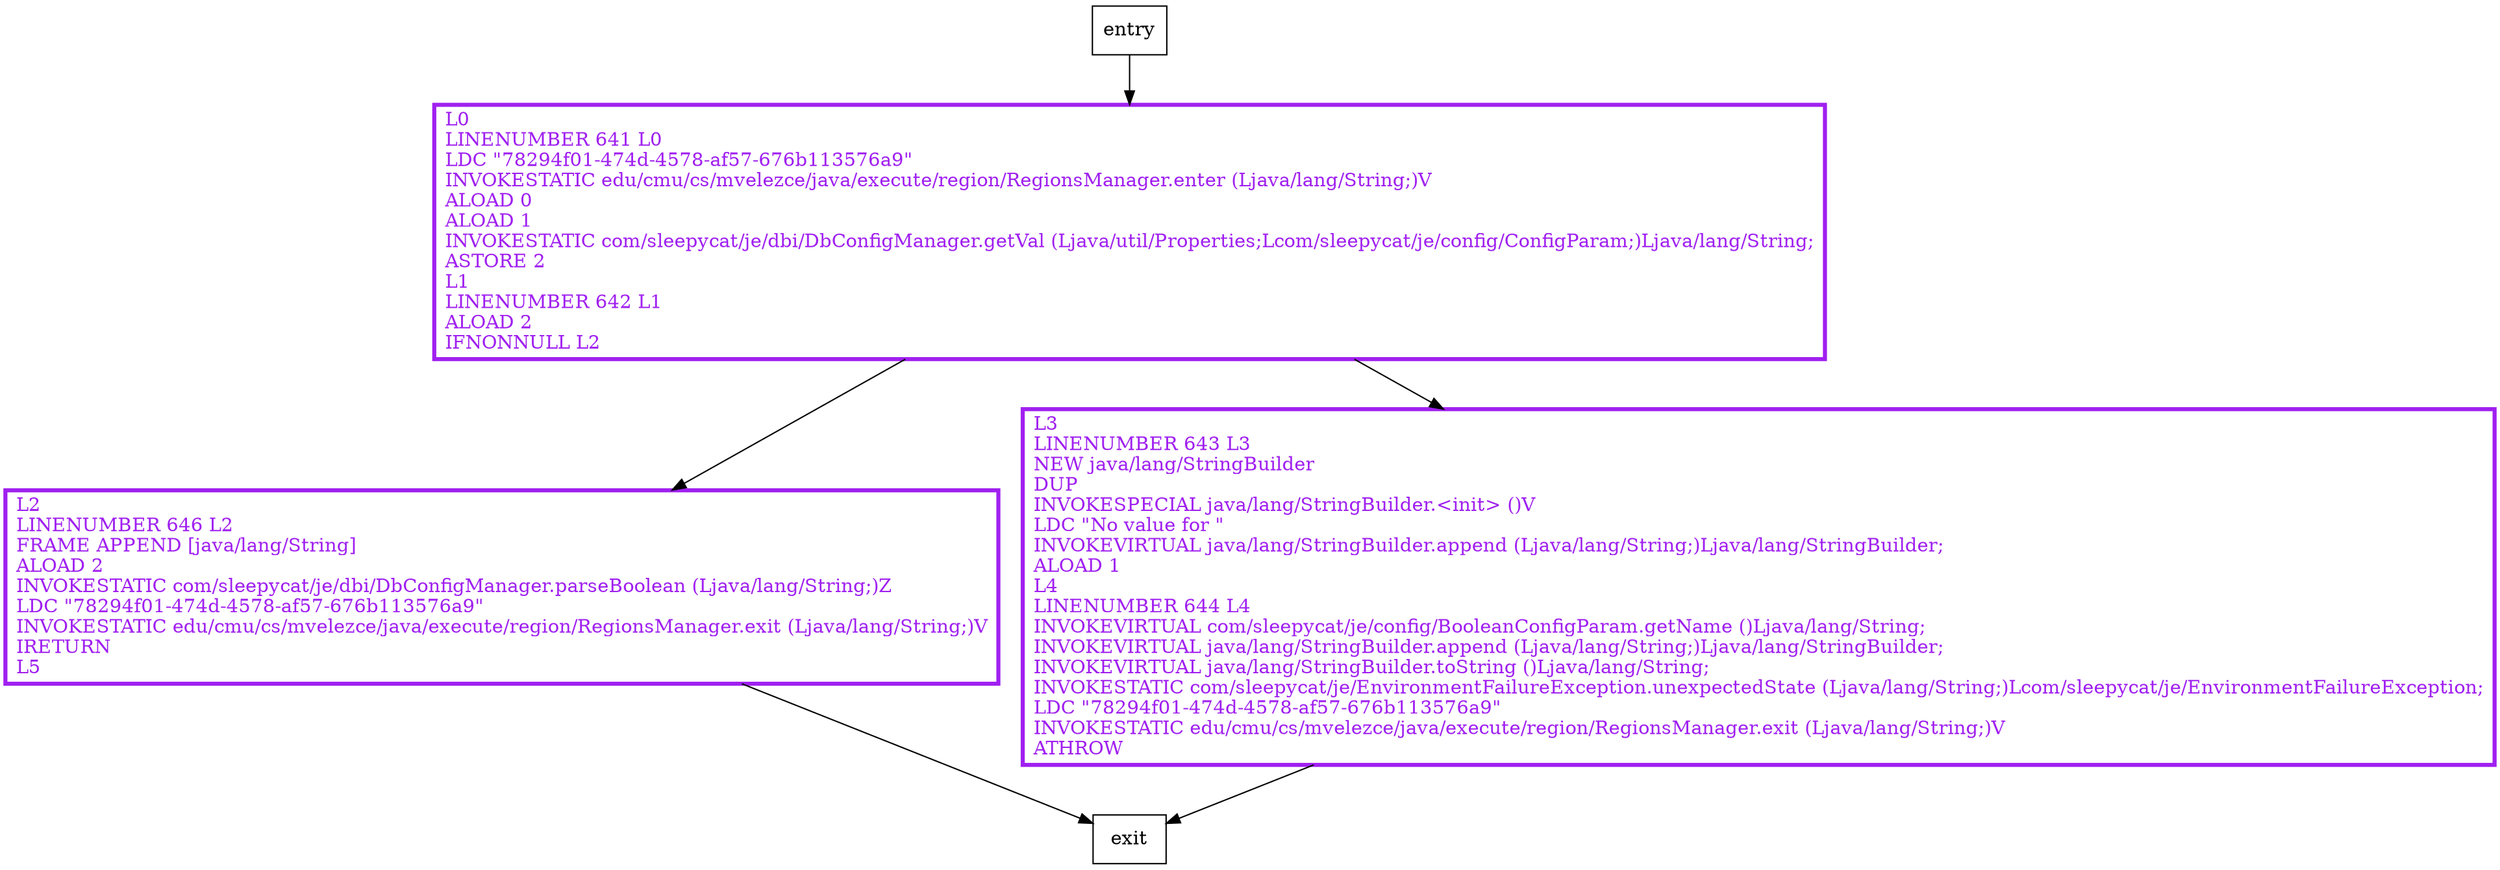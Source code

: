 digraph getBooleanVal {
node [shape=record];
155888679 [label="L2\lLINENUMBER 646 L2\lFRAME APPEND [java/lang/String]\lALOAD 2\lINVOKESTATIC com/sleepycat/je/dbi/DbConfigManager.parseBoolean (Ljava/lang/String;)Z\lLDC \"78294f01-474d-4578-af57-676b113576a9\"\lINVOKESTATIC edu/cmu/cs/mvelezce/java/execute/region/RegionsManager.exit (Ljava/lang/String;)V\lIRETURN\lL5\l"];
1179081301 [label="L0\lLINENUMBER 641 L0\lLDC \"78294f01-474d-4578-af57-676b113576a9\"\lINVOKESTATIC edu/cmu/cs/mvelezce/java/execute/region/RegionsManager.enter (Ljava/lang/String;)V\lALOAD 0\lALOAD 1\lINVOKESTATIC com/sleepycat/je/dbi/DbConfigManager.getVal (Ljava/util/Properties;Lcom/sleepycat/je/config/ConfigParam;)Ljava/lang/String;\lASTORE 2\lL1\lLINENUMBER 642 L1\lALOAD 2\lIFNONNULL L2\l"];
971067860 [label="L3\lLINENUMBER 643 L3\lNEW java/lang/StringBuilder\lDUP\lINVOKESPECIAL java/lang/StringBuilder.\<init\> ()V\lLDC \"No value for \"\lINVOKEVIRTUAL java/lang/StringBuilder.append (Ljava/lang/String;)Ljava/lang/StringBuilder;\lALOAD 1\lL4\lLINENUMBER 644 L4\lINVOKEVIRTUAL com/sleepycat/je/config/BooleanConfigParam.getName ()Ljava/lang/String;\lINVOKEVIRTUAL java/lang/StringBuilder.append (Ljava/lang/String;)Ljava/lang/StringBuilder;\lINVOKEVIRTUAL java/lang/StringBuilder.toString ()Ljava/lang/String;\lINVOKESTATIC com/sleepycat/je/EnvironmentFailureException.unexpectedState (Ljava/lang/String;)Lcom/sleepycat/je/EnvironmentFailureException;\lLDC \"78294f01-474d-4578-af57-676b113576a9\"\lINVOKESTATIC edu/cmu/cs/mvelezce/java/execute/region/RegionsManager.exit (Ljava/lang/String;)V\lATHROW\l"];
entry;
exit;
entry -> 1179081301
155888679 -> exit
1179081301 -> 155888679
1179081301 -> 971067860
971067860 -> exit
155888679[fontcolor="purple", penwidth=3, color="purple"];
1179081301[fontcolor="purple", penwidth=3, color="purple"];
971067860[fontcolor="purple", penwidth=3, color="purple"];
}
